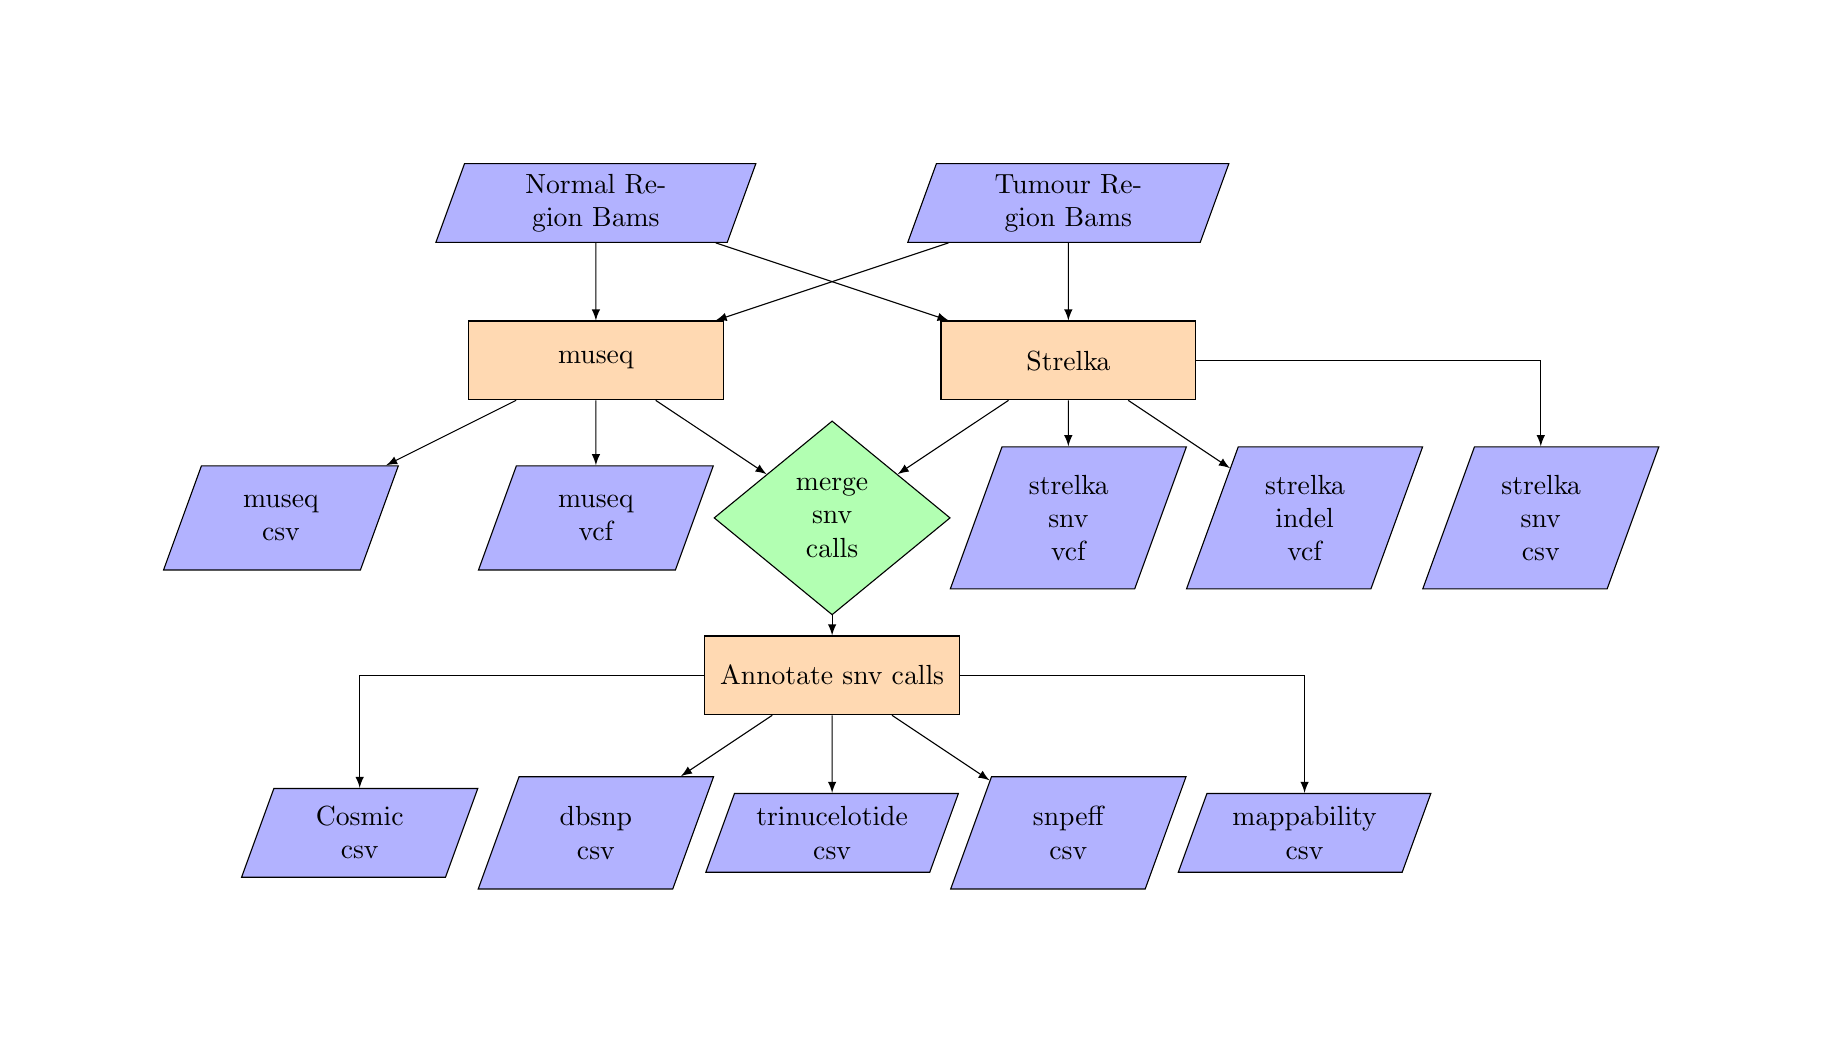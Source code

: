 \documentclass[class=minimal,border=2pt]{standalone}
\usepackage[utf8]{inputenc}
\usepackage{tikz}
\usepackage{adjustbox}
\usetikzlibrary{shapes.geometric, arrows, shadows, positioning, calc}
\pagenumbering{gobble}

\tikzset{multiple/.style = {double copy shadow={shadow xshift=1ex,shadow
         yshift=-1.5ex,draw=black!30},fill=white,draw=black,thick,minimum height = 1cm,minimum
           width=2cm},
         ordinary/.style = {rectangle,draw,thick,minimum height = 1cm,minimum width=2cm}}

\tikzstyle{startstop} = [rectangle, rounded corners, minimum width=3cm, minimum height=1cm,text centered, draw=black, fill=red!30]
\tikzstyle{io} = [trapezium, trapezium left angle=70, trapezium right angle=110, minimum width=3cm, minimum height=1cm, text centered, draw=black, fill=blue!30]
\tikzstyle{process} = [rectangle, minimum width=3cm, minimum height=1cm, text centered, text width=3cm, draw=black, fill=orange!30]
\tikzstyle{pprocess} = [multiple, minimum width=3cm, minimum height=1cm, text centered, text width=3cm, draw=black, fill=orange!30]

\tikzstyle{decision} = [diamond, minimum width=3cm, minimum height=1cm, text centered, draw=black, fill=green!30]
\tikzstyle{arrow} = [thick,->,>=stealth]

\begin{document}
\begin{adjustbox}{margin=2cm}

\begin{tikzpicture}[node distance=2cm]

\node (normal_bams) [io, text width=3cm] {Normal Region Bams};
\node (tumour_bams) [io, text width=3cm, xshift=6cm] {Tumour Region Bams};

\node (museq) [process, below of=normal_bams] {museq};
\draw[-latex] (normal_bams) -- coordinate (ab) (museq);
\draw[-latex] (tumour_bams) -- coordinate (ab) (museq);

\node (museq_vcf) [io, below of=museq, text width=1cm] {museq vcf};
\draw[-latex] (museq) -- coordinate (ab) (museq_vcf);

\node (museq_csv) [io, below of=museq, text width=1cm, xshift=-4cm] {museq csv};
\draw[-latex] (museq) -- coordinate (ab) (museq_csv);


\node (strelka) [process, below of=tumour_bams] {Strelka};
\draw[-latex] (normal_bams) -- coordinate (ab) (strelka);
\draw[-latex] (tumour_bams) -- coordinate (ab) (strelka);

\node (strelka_snv_vcf) [io, below of=strelka, text width=1cm] {strelka snv vcf};
\draw[-latex] (strelka) -- coordinate (ab) (strelka_snv_vcf);

\node (strelka_indel_vcf) [io, below of=strelka, text width=1cm, xshift=3cm] {strelka indel vcf};
\draw[-latex] (strelka) -- coordinate (ab) (strelka_indel_vcf);

\node (strelka_snv_csv) [io, below of=strelka, text width=1cm, xshift=6cm] {strelka snv csv};
\draw[-latex] (strelka) -| coordinate (ab) (strelka_snv_csv);

\node (merge_snv) [decision, below of=museq, xshift=3cm, text width=1cm] {merge snv calls};
\draw[-latex] (strelka) -- coordinate (ab) (merge_snv);
\draw[-latex] (museq) -- coordinate (ab) (merge_snv);

\node (annotate_snv) [process, below of=merge_snv] {Annotate snv calls};
\draw[-latex] (merge_snv) -- coordinate (ab) (annotate_snv);

\node (trinuc_csv) [io, below of=annotate_snv, text width=2cm] {trinucelotide csv};
\draw[-latex] (annotate_snv) -- coordinate (ab) (trinuc_csv);

\node (snpeff_csv) [io, below of=annotate_snv, text width=1cm, xshift=3cm] {snpeff csv};
\draw[-latex] (annotate_snv) -- coordinate (ab) (snpeff_csv);

\node (mapp_csv) [io, below of=annotate_snv, text width=2cm, xshift=6cm] {mappability csv};
\draw[-latex] (annotate_snv) -| coordinate (ab) (mapp_csv);

\node (dbsnp_csv) [io, below of=annotate_snv, text width=1cm, xshift=-3cm] {dbsnp csv};
\draw[-latex] (annotate_snv) -- coordinate (ab) (dbsnp_csv);

\node (cosmic_csv) [io, below of=annotate_snv, text width=1.5cm, xshift=-6cm] {Cosmic csv};
\draw[-latex] (annotate_snv) -| coordinate (ab) (cosmic_csv);

\end{tikzpicture}

\end{adjustbox}
\end{document}